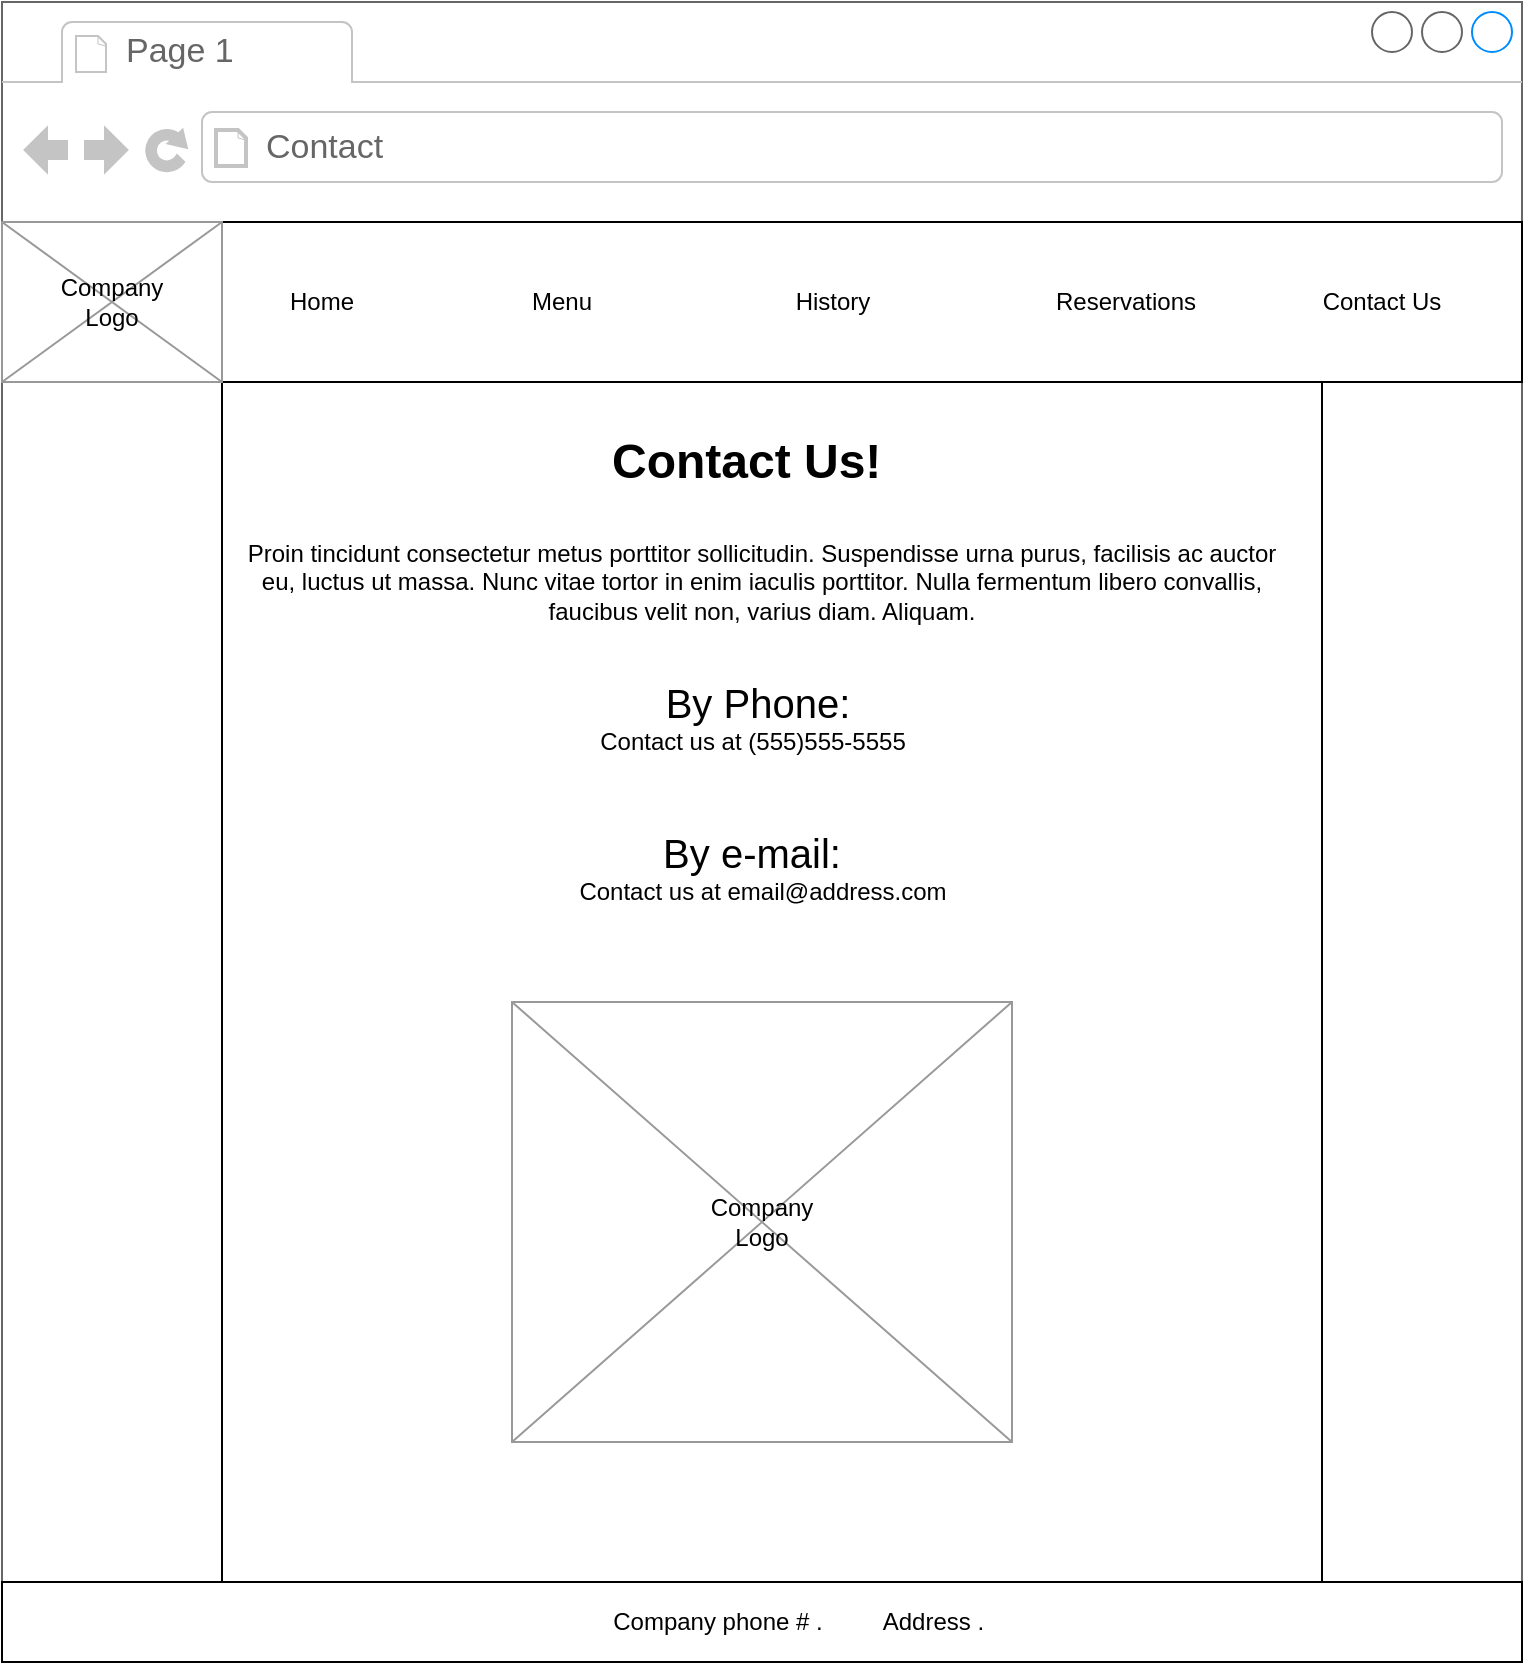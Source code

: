 <mxfile version="10.6.3" type="device"><diagram id="4Xnd7XUJ0PK8Rus7p_5w" name="Page-1"><mxGraphModel dx="1059" dy="674" grid="1" gridSize="10" guides="1" tooltips="1" connect="1" arrows="1" fold="1" page="1" pageScale="1" pageWidth="850" pageHeight="1100" math="0" shadow="0"><root><mxCell id="0"/><mxCell id="1" parent="0"/><mxCell id="Z5OUR-Z-KqaMQOXOhmBI-1" value="&lt;br&gt;&lt;br&gt;" style="strokeWidth=1;shadow=0;dashed=0;align=center;html=1;shape=mxgraph.mockup.containers.browserWindow;rSize=0;fillColor=#ffffff;strokeColor=#666666;strokeColor2=#008cff;strokeColor3=#c4c4c4;mainText=,;recursiveResize=0;" parent="1" vertex="1"><mxGeometry y="10" width="760" height="830" as="geometry"/></mxCell><mxCell id="Z5OUR-Z-KqaMQOXOhmBI-2" value="Page 1" style="strokeWidth=1;shadow=0;dashed=0;align=center;html=1;shape=mxgraph.mockup.containers.anchor;fontSize=17;fontColor=#666666;align=left;" parent="Z5OUR-Z-KqaMQOXOhmBI-1" vertex="1"><mxGeometry x="60" y="12" width="110" height="26" as="geometry"/></mxCell><mxCell id="Z5OUR-Z-KqaMQOXOhmBI-3" value="Contact" style="strokeWidth=1;shadow=0;dashed=0;align=center;html=1;shape=mxgraph.mockup.containers.anchor;rSize=0;fontSize=17;fontColor=#666666;align=left;" parent="Z5OUR-Z-KqaMQOXOhmBI-1" vertex="1"><mxGeometry x="130" y="60" width="250" height="26" as="geometry"/></mxCell><mxCell id="Z5OUR-Z-KqaMQOXOhmBI-6" value="" style="rounded=0;whiteSpace=wrap;html=1;" parent="Z5OUR-Z-KqaMQOXOhmBI-1" vertex="1"><mxGeometry y="110" width="760" height="80" as="geometry"/></mxCell><mxCell id="Z5OUR-Z-KqaMQOXOhmBI-20" value="" style="rounded=0;whiteSpace=wrap;html=1;" parent="Z5OUR-Z-KqaMQOXOhmBI-1" vertex="1"><mxGeometry y="790" width="760" height="40" as="geometry"/></mxCell><mxCell id="Z5OUR-Z-KqaMQOXOhmBI-22" value="Home" style="text;html=1;strokeColor=none;fillColor=none;align=center;verticalAlign=middle;whiteSpace=wrap;rounded=0;" parent="Z5OUR-Z-KqaMQOXOhmBI-1" vertex="1"><mxGeometry x="130" y="140" width="60" height="20" as="geometry"/></mxCell><mxCell id="Z5OUR-Z-KqaMQOXOhmBI-23" value="Menu" style="text;html=1;strokeColor=none;fillColor=none;align=center;verticalAlign=middle;whiteSpace=wrap;rounded=0;" parent="Z5OUR-Z-KqaMQOXOhmBI-1" vertex="1"><mxGeometry x="220" y="140" width="120" height="20" as="geometry"/></mxCell><mxCell id="Z5OUR-Z-KqaMQOXOhmBI-24" value="History" style="text;html=1;strokeColor=none;fillColor=none;align=center;verticalAlign=middle;whiteSpace=wrap;rounded=0;" parent="Z5OUR-Z-KqaMQOXOhmBI-1" vertex="1"><mxGeometry x="377.5" y="140" width="75" height="20" as="geometry"/></mxCell><mxCell id="Z5OUR-Z-KqaMQOXOhmBI-25" value="Reservations" style="text;html=1;strokeColor=none;fillColor=none;align=center;verticalAlign=middle;whiteSpace=wrap;rounded=0;" parent="Z5OUR-Z-KqaMQOXOhmBI-1" vertex="1"><mxGeometry x="511.5" y="140" width="100" height="20" as="geometry"/></mxCell><mxCell id="Z5OUR-Z-KqaMQOXOhmBI-26" value="Contact Us" style="text;html=1;strokeColor=none;fillColor=none;align=center;verticalAlign=middle;whiteSpace=wrap;rounded=0;" parent="Z5OUR-Z-KqaMQOXOhmBI-1" vertex="1"><mxGeometry x="650" y="140" width="80" height="20" as="geometry"/></mxCell><mxCell id="Z5OUR-Z-KqaMQOXOhmBI-27" value="Company phone # .&amp;nbsp; &amp;nbsp; &amp;nbsp; &amp;nbsp; &amp;nbsp;Address .&amp;nbsp; &amp;nbsp; &amp;nbsp; &amp;nbsp; &amp;nbsp;&amp;nbsp;" style="text;html=1;strokeColor=none;fillColor=none;align=center;verticalAlign=middle;whiteSpace=wrap;rounded=0;" parent="Z5OUR-Z-KqaMQOXOhmBI-1" vertex="1"><mxGeometry x="260" y="800" width="310" height="20" as="geometry"/></mxCell><mxCell id="vLAFyzmP9r4KrmJXYjlW-2" value="" style="rounded=0;whiteSpace=wrap;html=1;" vertex="1" parent="Z5OUR-Z-KqaMQOXOhmBI-1"><mxGeometry x="110" y="190" width="550" height="600" as="geometry"/></mxCell><mxCell id="vLAFyzmP9r4KrmJXYjlW-5" value="&lt;h1&gt;Contact Us!&lt;/h1&gt;" style="text;html=1;strokeColor=none;fillColor=none;spacing=5;spacingTop=-20;whiteSpace=wrap;overflow=hidden;rounded=0;" vertex="1" parent="Z5OUR-Z-KqaMQOXOhmBI-1"><mxGeometry x="300" y="210" width="160" height="40" as="geometry"/></mxCell><mxCell id="vLAFyzmP9r4KrmJXYjlW-8" value="&lt;p&gt;&lt;br&gt;&lt;/p&gt;&lt;p&gt;Proin tincidunt consectetur metus porttitor sollicitudin. Suspendisse urna purus, facilisis ac auctor eu, luctus ut massa. Nunc vitae tortor in enim iaculis porttitor. Nulla fermentum libero convallis, faucibus velit non, varius diam. Aliquam.&lt;/p&gt;&lt;p&gt;&lt;br&gt;&lt;/p&gt;" style="text;html=1;strokeColor=none;fillColor=none;align=center;verticalAlign=middle;whiteSpace=wrap;rounded=0;" vertex="1" parent="Z5OUR-Z-KqaMQOXOhmBI-1"><mxGeometry x="120" y="265" width="520" height="50" as="geometry"/></mxCell><mxCell id="vLAFyzmP9r4KrmJXYjlW-13" value="Contact us at (555)555-5555" style="text;html=1;strokeColor=none;fillColor=none;align=center;verticalAlign=middle;whiteSpace=wrap;rounded=0;" vertex="1" parent="Z5OUR-Z-KqaMQOXOhmBI-1"><mxGeometry x="285.5" y="360" width="179" height="20" as="geometry"/></mxCell><mxCell id="vLAFyzmP9r4KrmJXYjlW-14" value="&lt;span style=&quot;font-size: 20px&quot;&gt;By Phone:&lt;/span&gt;" style="text;html=1;strokeColor=none;fillColor=none;align=center;verticalAlign=middle;whiteSpace=wrap;rounded=0;" vertex="1" parent="Z5OUR-Z-KqaMQOXOhmBI-1"><mxGeometry x="267.5" y="340" width="220" height="20" as="geometry"/></mxCell><mxCell id="vLAFyzmP9r4KrmJXYjlW-20" value="Contact us at email@address.com" style="text;html=1;strokeColor=none;fillColor=none;align=center;verticalAlign=middle;whiteSpace=wrap;rounded=0;" vertex="1" parent="Z5OUR-Z-KqaMQOXOhmBI-1"><mxGeometry x="276.5" y="435" width="207" height="20" as="geometry"/></mxCell><mxCell id="vLAFyzmP9r4KrmJXYjlW-21" value="&lt;span style=&quot;font-size: 20px&quot;&gt;By e-mail:&lt;/span&gt;" style="text;html=1;strokeColor=none;fillColor=none;align=center;verticalAlign=middle;whiteSpace=wrap;rounded=0;" vertex="1" parent="Z5OUR-Z-KqaMQOXOhmBI-1"><mxGeometry x="270" y="415" width="210" height="20" as="geometry"/></mxCell><mxCell id="vLAFyzmP9r4KrmJXYjlW-22" value="" style="verticalLabelPosition=bottom;shadow=0;dashed=0;align=center;html=1;verticalAlign=top;strokeWidth=1;shape=mxgraph.mockup.graphics.simpleIcon;strokeColor=#999999;fillColor=#ffffff;" vertex="1" parent="Z5OUR-Z-KqaMQOXOhmBI-1"><mxGeometry x="255" y="500" width="250" height="220" as="geometry"/></mxCell><mxCell id="vLAFyzmP9r4KrmJXYjlW-23" value="Company Logo" style="text;html=1;strokeColor=none;fillColor=none;align=center;verticalAlign=middle;whiteSpace=wrap;rounded=0;" vertex="1" parent="Z5OUR-Z-KqaMQOXOhmBI-1"><mxGeometry x="360" y="600" width="40" height="20" as="geometry"/></mxCell><mxCell id="Z5OUR-Z-KqaMQOXOhmBI-21" value="" style="verticalLabelPosition=bottom;shadow=0;dashed=0;align=center;html=1;verticalAlign=top;strokeWidth=1;shape=mxgraph.mockup.graphics.simpleIcon;strokeColor=#999999;fillColor=#ffffff;" parent="1" vertex="1"><mxGeometry y="120" width="110" height="80" as="geometry"/></mxCell><mxCell id="Z5OUR-Z-KqaMQOXOhmBI-31" value="Company Logo" style="text;html=1;strokeColor=none;fillColor=none;align=center;verticalAlign=middle;whiteSpace=wrap;rounded=0;" parent="1" vertex="1"><mxGeometry x="35" y="150" width="40" height="20" as="geometry"/></mxCell></root></mxGraphModel></diagram></mxfile>